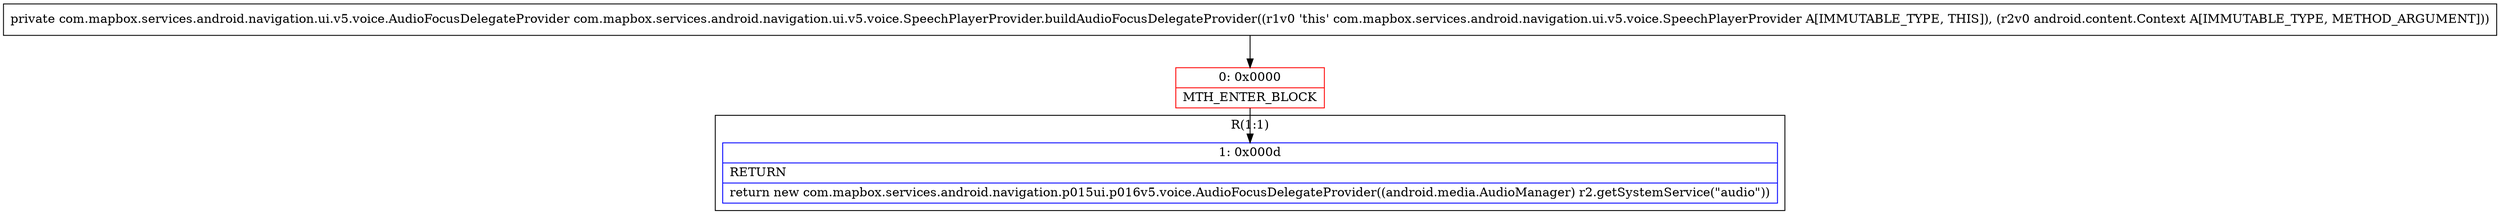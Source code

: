 digraph "CFG forcom.mapbox.services.android.navigation.ui.v5.voice.SpeechPlayerProvider.buildAudioFocusDelegateProvider(Landroid\/content\/Context;)Lcom\/mapbox\/services\/android\/navigation\/ui\/v5\/voice\/AudioFocusDelegateProvider;" {
subgraph cluster_Region_778059676 {
label = "R(1:1)";
node [shape=record,color=blue];
Node_1 [shape=record,label="{1\:\ 0x000d|RETURN\l|return new com.mapbox.services.android.navigation.p015ui.p016v5.voice.AudioFocusDelegateProvider((android.media.AudioManager) r2.getSystemService(\"audio\"))\l}"];
}
Node_0 [shape=record,color=red,label="{0\:\ 0x0000|MTH_ENTER_BLOCK\l}"];
MethodNode[shape=record,label="{private com.mapbox.services.android.navigation.ui.v5.voice.AudioFocusDelegateProvider com.mapbox.services.android.navigation.ui.v5.voice.SpeechPlayerProvider.buildAudioFocusDelegateProvider((r1v0 'this' com.mapbox.services.android.navigation.ui.v5.voice.SpeechPlayerProvider A[IMMUTABLE_TYPE, THIS]), (r2v0 android.content.Context A[IMMUTABLE_TYPE, METHOD_ARGUMENT])) }"];
MethodNode -> Node_0;
Node_0 -> Node_1;
}

